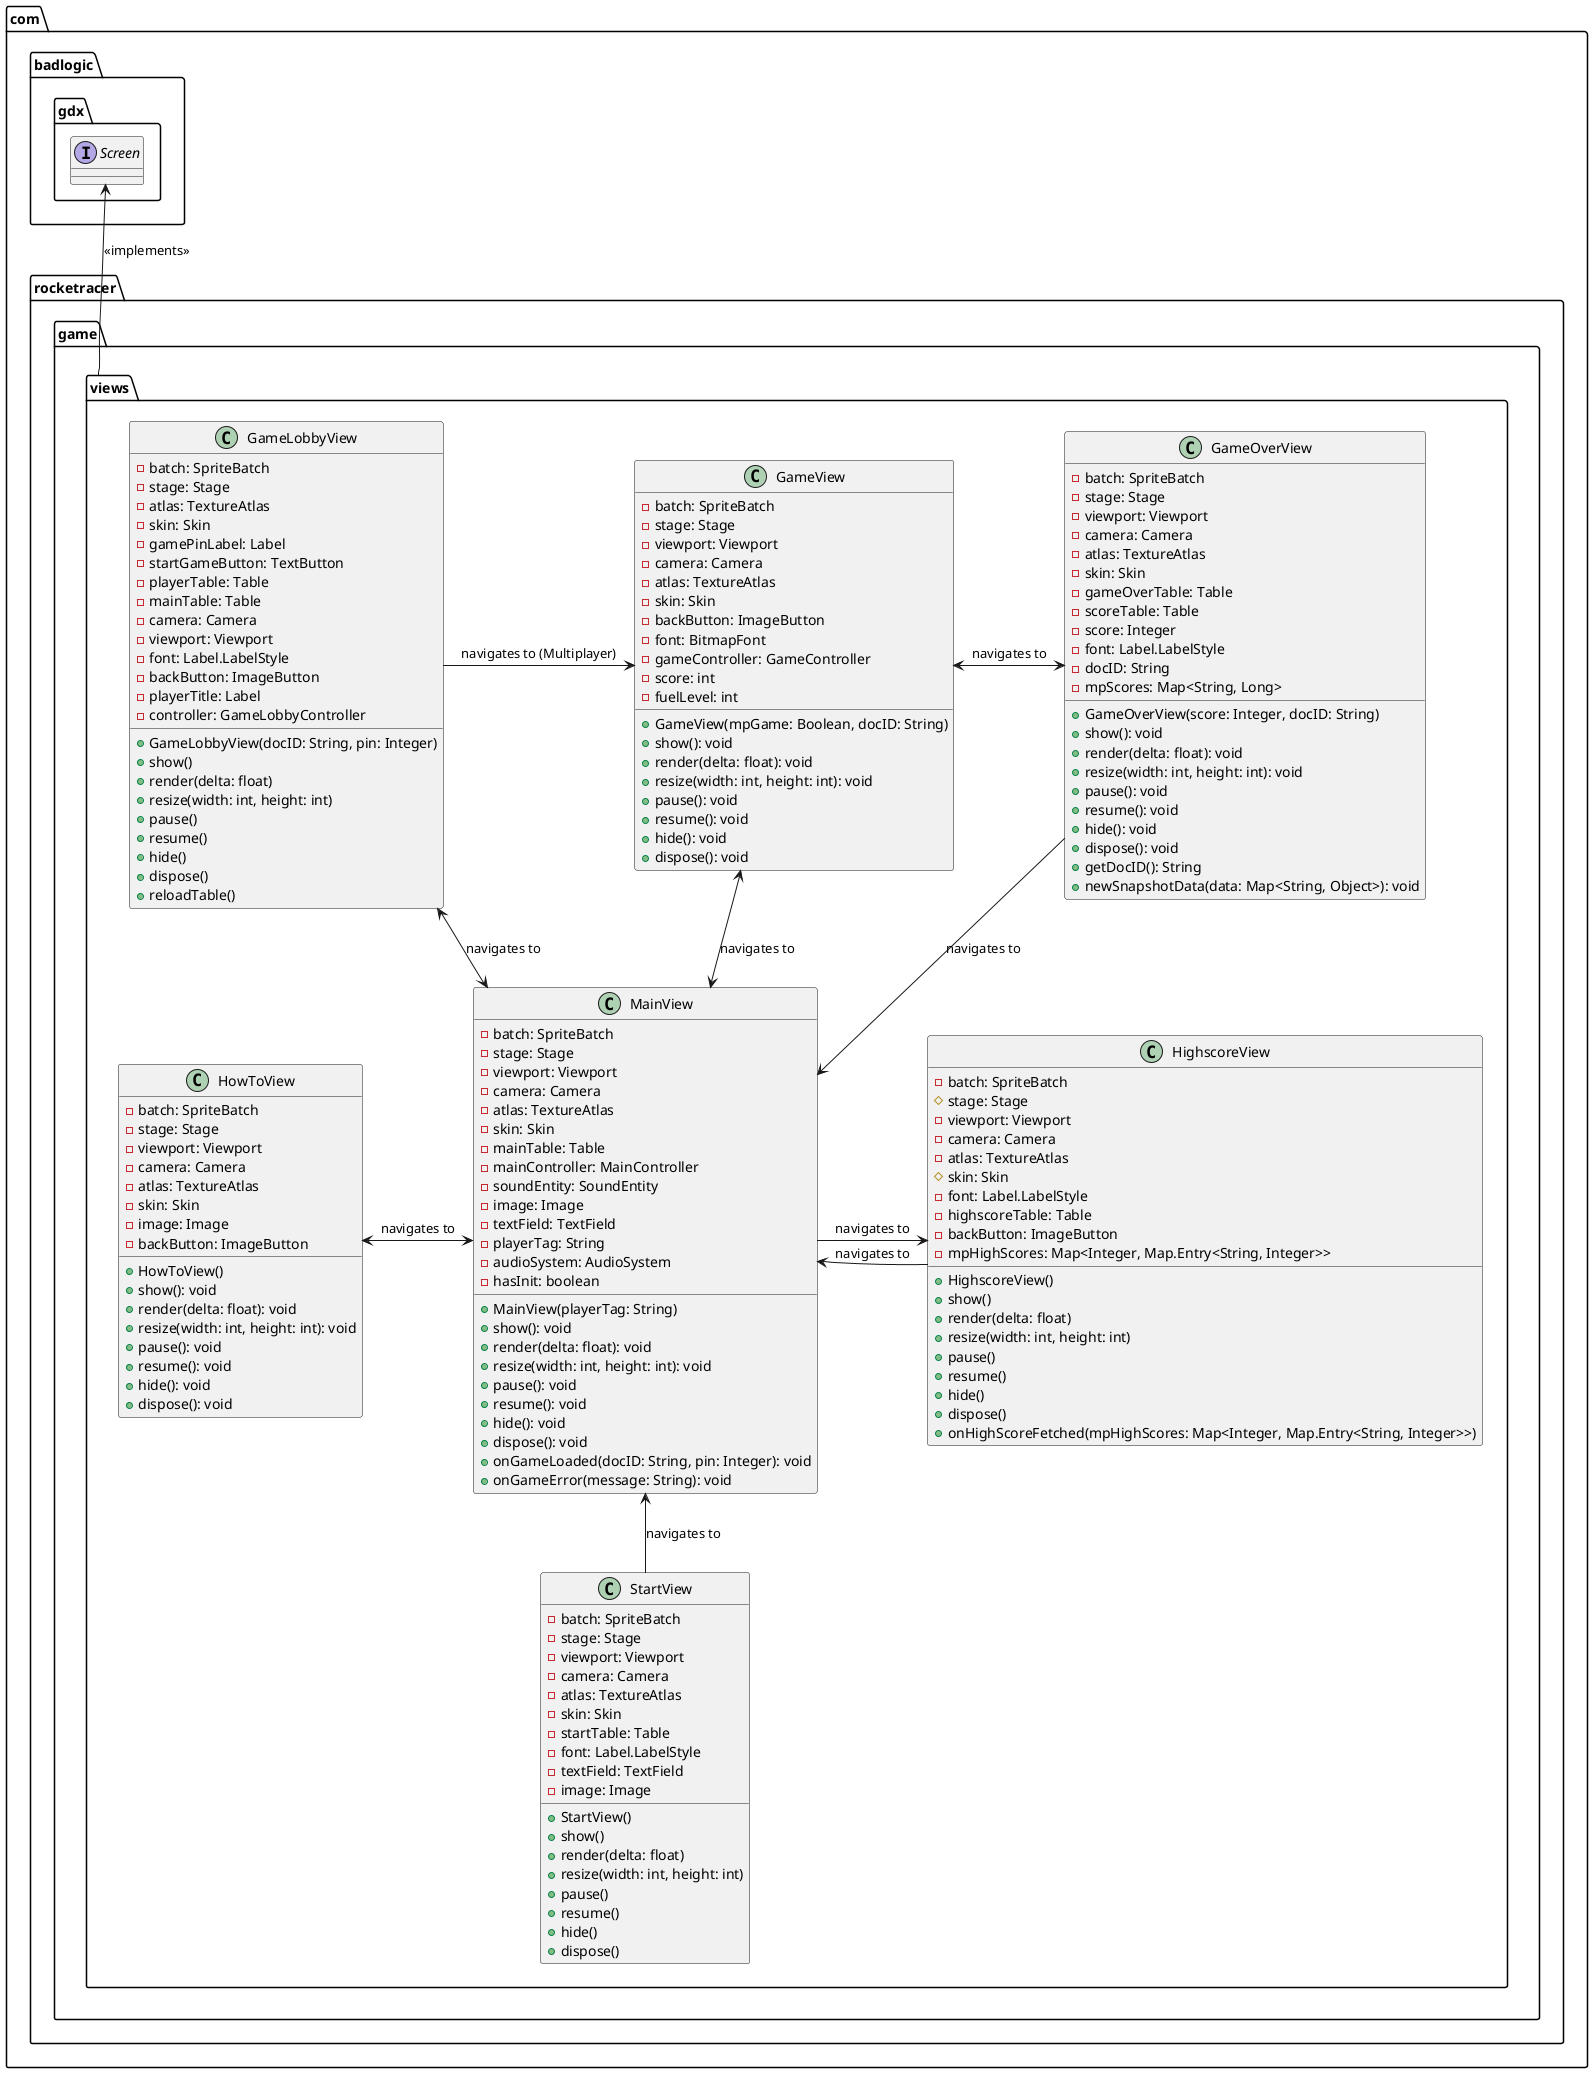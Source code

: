 @startuml
        package com.rocketracer.game.views {
            class GameLobbyView {
                - batch: SpriteBatch
                - stage: Stage
                - atlas: TextureAtlas
                - skin: Skin
                - gamePinLabel: Label
                - startGameButton: TextButton
                - playerTable: Table
                - mainTable: Table
                - camera: Camera
                - viewport: Viewport
                - font: Label.LabelStyle
                - backButton: ImageButton
                - playerTitle: Label
                - controller: GameLobbyController
                + GameLobbyView(docID: String, pin: Integer)
                + show()
                + render(delta: float)
                + resize(width: int, height: int)
                + pause()
                + resume()
                + hide()
                + dispose()
                + reloadTable()
            }
                    class GameOverView {
                        - batch: SpriteBatch
                        - stage: Stage
                        - viewport: Viewport
                        - camera: Camera
                        - atlas: TextureAtlas
                        - skin: Skin
                        - gameOverTable: Table
                        - scoreTable: Table
                        - score: Integer
                        - font: Label.LabelStyle
                        - docID: String
                        - mpScores: Map<String, Long>
                        + GameOverView(score: Integer, docID: String)
                        + show(): void
                        + render(delta: float): void
                        + resize(width: int, height: int): void
                        + pause(): void
                        + resume(): void
                        + hide(): void
                        + dispose(): void
                        + getDocID(): String
                        + newSnapshotData(data: Map<String, Object>): void
                    }
                    class GameView {
                        - batch: SpriteBatch
                        - stage: Stage
                        - viewport: Viewport
                        - camera: Camera
                        - atlas: TextureAtlas
                        - skin: Skin
                        - backButton: ImageButton
                        - font: BitmapFont
                        - gameController: GameController
                        - score: int
                        - fuelLevel: int

                        + GameView(mpGame: Boolean, docID: String)
                        + show(): void
                        + render(delta: float): void
                        + resize(width: int, height: int): void
                        + pause(): void
                        + resume(): void
                        + hide(): void
                        + dispose(): void
                    }
                    class HighscoreView {
                        - batch: SpriteBatch
                        # stage: Stage
                        - viewport: Viewport
                        - camera: Camera
                        - atlas: TextureAtlas
                        # skin: Skin
                        - font: Label.LabelStyle
                        - highscoreTable: Table
                        - backButton: ImageButton
                        - mpHighScores: Map<Integer, Map.Entry<String, Integer>>

                        + HighscoreView()
                        + show()
                        + render(delta: float)
                        + resize(width: int, height: int)
                        + pause()
                        + resume()
                        + hide()
                        + dispose()
                        + onHighScoreFetched(mpHighScores: Map<Integer, Map.Entry<String, Integer>>)
}
class HowToView {
    - batch: SpriteBatch
    - stage: Stage
    - viewport: Viewport
    - camera: Camera
    - atlas: TextureAtlas
    - skin: Skin
    - image: Image
    - backButton: ImageButton

    + HowToView()
    + show(): void
    + render(delta: float): void
    + resize(width: int, height: int): void
    + pause(): void
    + resume(): void
    + hide(): void
    + dispose(): void
}
class MainView {
  -batch: SpriteBatch
  -stage: Stage
  -viewport: Viewport
  -camera: Camera
  -atlas: TextureAtlas
  -skin: Skin
  -mainTable: Table
  -mainController: MainController
  -soundEntity: SoundEntity
  -image: Image
  -textField: TextField
  -playerTag: String
  -audioSystem: AudioSystem
  -hasInit: boolean
  +MainView(playerTag: String)
  +show(): void
  +render(delta: float): void
  +resize(width: int, height: int): void
  +pause(): void
  +resume(): void
  +hide(): void
  +dispose(): void
  +onGameLoaded(docID: String, pin: Integer): void
  +onGameError(message: String): void
}
class StartView {
    - batch: SpriteBatch
    - stage: Stage
    - viewport: Viewport
    - camera: Camera
    - atlas: TextureAtlas
    - skin: Skin
    - startTable: Table
    - font: Label.LabelStyle
    - textField: TextField
    - image: Image
    + StartView()
    + show()
    + render(delta: float)
    + resize(width: int, height: int)
    + pause()
    + resume()
    + hide()
    + dispose()
}
        }

        package com.badlogic.gdx {
            interface Screen
        }

        com.rocketracer.game.views -up-> Screen: <<implements>>

        StartView -up-> MainView: navigates to
        MainView <-left-> GameLobbyView: navigates to
        
        GameLobbyView -right-> GameView: navigates to (Multiplayer)
        MainView -right-> HighscoreView: navigates to
        HighscoreView --> MainView: navigates to

        GameView <--> MainView: navigates to

        MainView <-left-> HowToView: navigates to
        GameOverView <-left-> GameView: navigates to
        GameOverView --> MainView: navigates to


@enduml